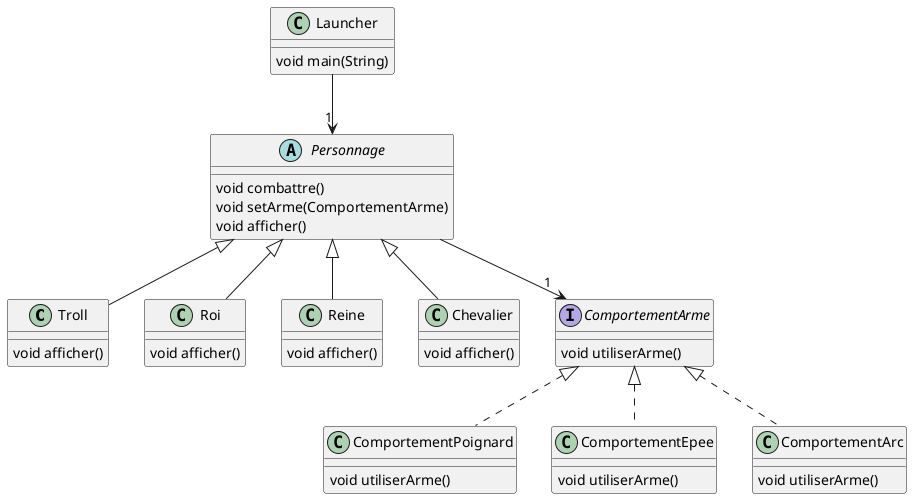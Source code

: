 @startuml

' definitions
' -----------

' package "appli"
class Troll
class Roi
class Reine
abstract Personnage
class Launcher
class Chevalier
' end package

' package "comportements.arme"
interface ComportementArme
' end package

' package "comportements.arme.impl"
class ComportementPoignard
class ComportementEpee
class ComportementArc
' end package

' content
' -------

' Personnage:
Personnage --> "1" ComportementArme
Personnage : void combattre()
Personnage : void setArme(ComportementArme)
Personnage : void afficher()

' ComportementEpee:
ComportementArme <|.. ComportementEpee
ComportementEpee : void utiliserArme()

' ComportementArc:
ComportementArme <|.. ComportementArc
ComportementArc : void utiliserArme()

' Launcher:
Launcher --> "1" Personnage
Launcher : void main(String)

' ComportementPoignard:
ComportementArme <|.. ComportementPoignard
ComportementPoignard : void utiliserArme()

' Reine:
Personnage <|-- Reine
Reine : void afficher()

' ComportementArme:
ComportementArme : void utiliserArme()

' Roi:
Personnage <|-- Roi
Roi : void afficher()

' Chevalier:
Personnage <|-- Chevalier
Chevalier : void afficher()

' Troll:
Personnage <|-- Troll
Troll : void afficher()

@enduml
